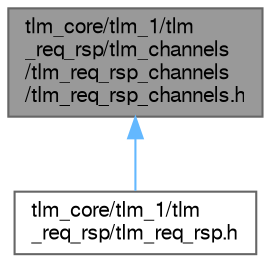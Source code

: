 digraph "tlm_core/tlm_1/tlm_req_rsp/tlm_channels/tlm_req_rsp_channels/tlm_req_rsp_channels.h"
{
 // LATEX_PDF_SIZE
  bgcolor="transparent";
  edge [fontname=FreeSans,fontsize=10,labelfontname=FreeSans,labelfontsize=10];
  node [fontname=FreeSans,fontsize=10,shape=box,height=0.2,width=0.4];
  Node1 [id="Node000001",label="tlm_core/tlm_1/tlm\l_req_rsp/tlm_channels\l/tlm_req_rsp_channels\l/tlm_req_rsp_channels.h",height=0.2,width=0.4,color="gray40", fillcolor="grey60", style="filled", fontcolor="black",tooltip=" "];
  Node1 -> Node2 [id="edge1_Node000001_Node000002",dir="back",color="steelblue1",style="solid",tooltip=" "];
  Node2 [id="Node000002",label="tlm_core/tlm_1/tlm\l_req_rsp/tlm_req_rsp.h",height=0.2,width=0.4,color="grey40", fillcolor="white", style="filled",URL="$a00059.html",tooltip=" "];
}
